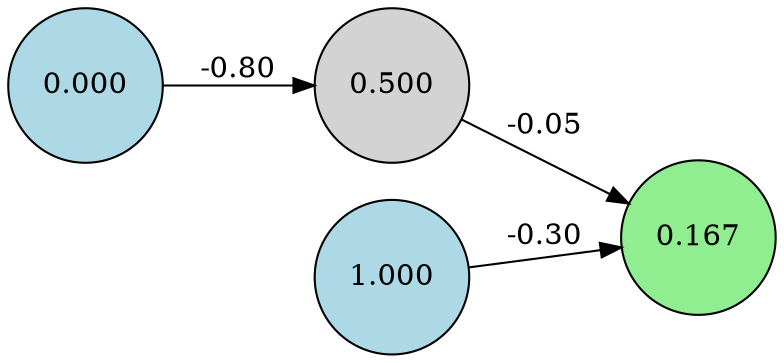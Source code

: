 digraph neat {
  rankdir=LR;
  node [shape=circle];
  node0 [label="0.000", style=filled, fillcolor=lightblue];
  node1 [label="1.000", style=filled, fillcolor=lightblue];
  node110 [label="0.167", style=filled, fillcolor=lightgreen];
  node156 [label="0.500", style=filled, fillcolor=lightgray];
  node1 -> node110 [label="-0.30"];
  node156 -> node110 [label="-0.05"];
  node0 -> node156 [label="-0.80"];
}
